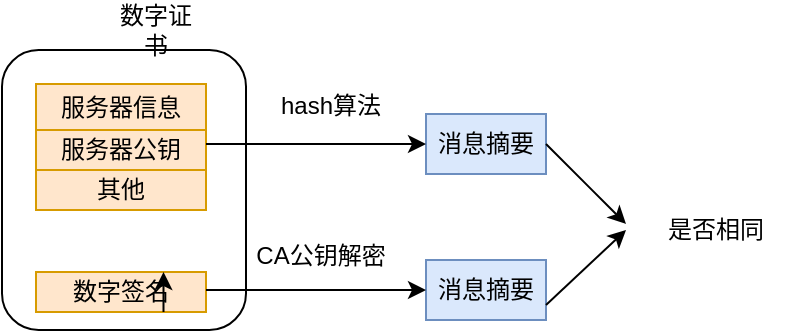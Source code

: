 <mxfile version="12.5.1" type="github"><diagram id="KFPWuCin9HiiDJ0GUUOY" name="Page-1"><mxGraphModel dx="773" dy="427" grid="1" gridSize="10" guides="1" tooltips="1" connect="1" arrows="1" fold="1" page="1" pageScale="1" pageWidth="827" pageHeight="1169" math="0" shadow="0"><root><mxCell id="0"/><mxCell id="1" parent="0"/><mxCell id="gE9azoA6skdPwoxY1DG7-41" value="" style="rounded=1;whiteSpace=wrap;html=1;" parent="1" vertex="1"><mxGeometry x="127" y="290" width="122" height="140" as="geometry"/></mxCell><mxCell id="gE9azoA6skdPwoxY1DG7-20" value="服务器信息" style="rounded=0;whiteSpace=wrap;html=1;fillColor=#ffe6cc;strokeColor=#d79b00;" parent="1" vertex="1"><mxGeometry x="144" y="307" width="85" height="23" as="geometry"/></mxCell><mxCell id="gE9azoA6skdPwoxY1DG7-24" value="数字证书" style="text;html=1;strokeColor=none;fillColor=none;align=center;verticalAlign=middle;whiteSpace=wrap;rounded=0;" parent="1" vertex="1"><mxGeometry x="184" y="270" width="40" height="20" as="geometry"/></mxCell><mxCell id="gE9azoA6skdPwoxY1DG7-25" value="服务器公钥" style="rounded=0;whiteSpace=wrap;html=1;fillColor=#ffe6cc;strokeColor=#d79b00;" parent="1" vertex="1"><mxGeometry x="144" y="330" width="85" height="20" as="geometry"/></mxCell><mxCell id="gE9azoA6skdPwoxY1DG7-26" value="数字签名" style="rounded=0;whiteSpace=wrap;html=1;fillColor=#ffe6cc;strokeColor=#d79b00;" parent="1" vertex="1"><mxGeometry x="144" y="401" width="85" height="20" as="geometry"/></mxCell><mxCell id="gE9azoA6skdPwoxY1DG7-36" value="消息摘要" style="rounded=0;whiteSpace=wrap;html=1;fillColor=#dae8fc;strokeColor=#6c8ebf;" parent="1" vertex="1"><mxGeometry x="339" y="322" width="60" height="30" as="geometry"/></mxCell><mxCell id="gE9azoA6skdPwoxY1DG7-38" value="CA公钥解密" style="text;html=1;strokeColor=none;fillColor=none;align=center;verticalAlign=middle;whiteSpace=wrap;rounded=0;" parent="1" vertex="1"><mxGeometry x="244" y="380" width="85" height="25" as="geometry"/></mxCell><mxCell id="B3IpGRnsH7bCttJj4KBq-2" value="其他" style="rounded=0;whiteSpace=wrap;html=1;fillColor=#ffe6cc;strokeColor=#d79b00;" vertex="1" parent="1"><mxGeometry x="144" y="350" width="85" height="20" as="geometry"/></mxCell><mxCell id="B3IpGRnsH7bCttJj4KBq-3" value="消息摘要" style="rounded=0;whiteSpace=wrap;html=1;fillColor=#dae8fc;strokeColor=#6c8ebf;" vertex="1" parent="1"><mxGeometry x="339" y="395" width="60" height="30" as="geometry"/></mxCell><mxCell id="B3IpGRnsH7bCttJj4KBq-4" value="" style="endArrow=classic;html=1;entryX=0;entryY=0.5;entryDx=0;entryDy=0;" edge="1" parent="1" target="gE9azoA6skdPwoxY1DG7-36"><mxGeometry width="50" height="50" relative="1" as="geometry"><mxPoint x="229" y="337" as="sourcePoint"/><mxPoint x="339" y="332" as="targetPoint"/></mxGeometry></mxCell><mxCell id="B3IpGRnsH7bCttJj4KBq-5" value="" style="endArrow=classic;html=1;entryX=0;entryY=0.5;entryDx=0;entryDy=0;" edge="1" parent="1" target="B3IpGRnsH7bCttJj4KBq-3"><mxGeometry width="50" height="50" relative="1" as="geometry"><mxPoint x="229" y="410" as="sourcePoint"/><mxPoint x="-121" y="450" as="targetPoint"/></mxGeometry></mxCell><mxCell id="B3IpGRnsH7bCttJj4KBq-6" style="edgeStyle=orthogonalEdgeStyle;rounded=0;orthogonalLoop=1;jettySize=auto;html=1;exitX=0.75;exitY=1;exitDx=0;exitDy=0;entryX=0.75;entryY=0;entryDx=0;entryDy=0;" edge="1" parent="1" source="gE9azoA6skdPwoxY1DG7-26" target="gE9azoA6skdPwoxY1DG7-26"><mxGeometry relative="1" as="geometry"/></mxCell><mxCell id="B3IpGRnsH7bCttJj4KBq-7" value="hash算法" style="text;html=1;strokeColor=none;fillColor=none;align=center;verticalAlign=middle;whiteSpace=wrap;rounded=0;" vertex="1" parent="1"><mxGeometry x="249" y="305" width="85" height="25" as="geometry"/></mxCell><mxCell id="B3IpGRnsH7bCttJj4KBq-8" value="" style="endArrow=classic;html=1;" edge="1" parent="1"><mxGeometry width="50" height="50" relative="1" as="geometry"><mxPoint x="399" y="417.5" as="sourcePoint"/><mxPoint x="439" y="380" as="targetPoint"/></mxGeometry></mxCell><mxCell id="B3IpGRnsH7bCttJj4KBq-10" value="" style="endArrow=classic;html=1;" edge="1" parent="1"><mxGeometry width="50" height="50" relative="1" as="geometry"><mxPoint x="399" y="337" as="sourcePoint"/><mxPoint x="439" y="377" as="targetPoint"/><Array as="points"><mxPoint x="429" y="367"/></Array></mxGeometry></mxCell><mxCell id="B3IpGRnsH7bCttJj4KBq-11" value="是否相同" style="text;html=1;strokeColor=none;fillColor=none;align=center;verticalAlign=middle;whiteSpace=wrap;rounded=0;" vertex="1" parent="1"><mxGeometry x="449" y="370" width="70" height="20" as="geometry"/></mxCell></root></mxGraphModel></diagram></mxfile>